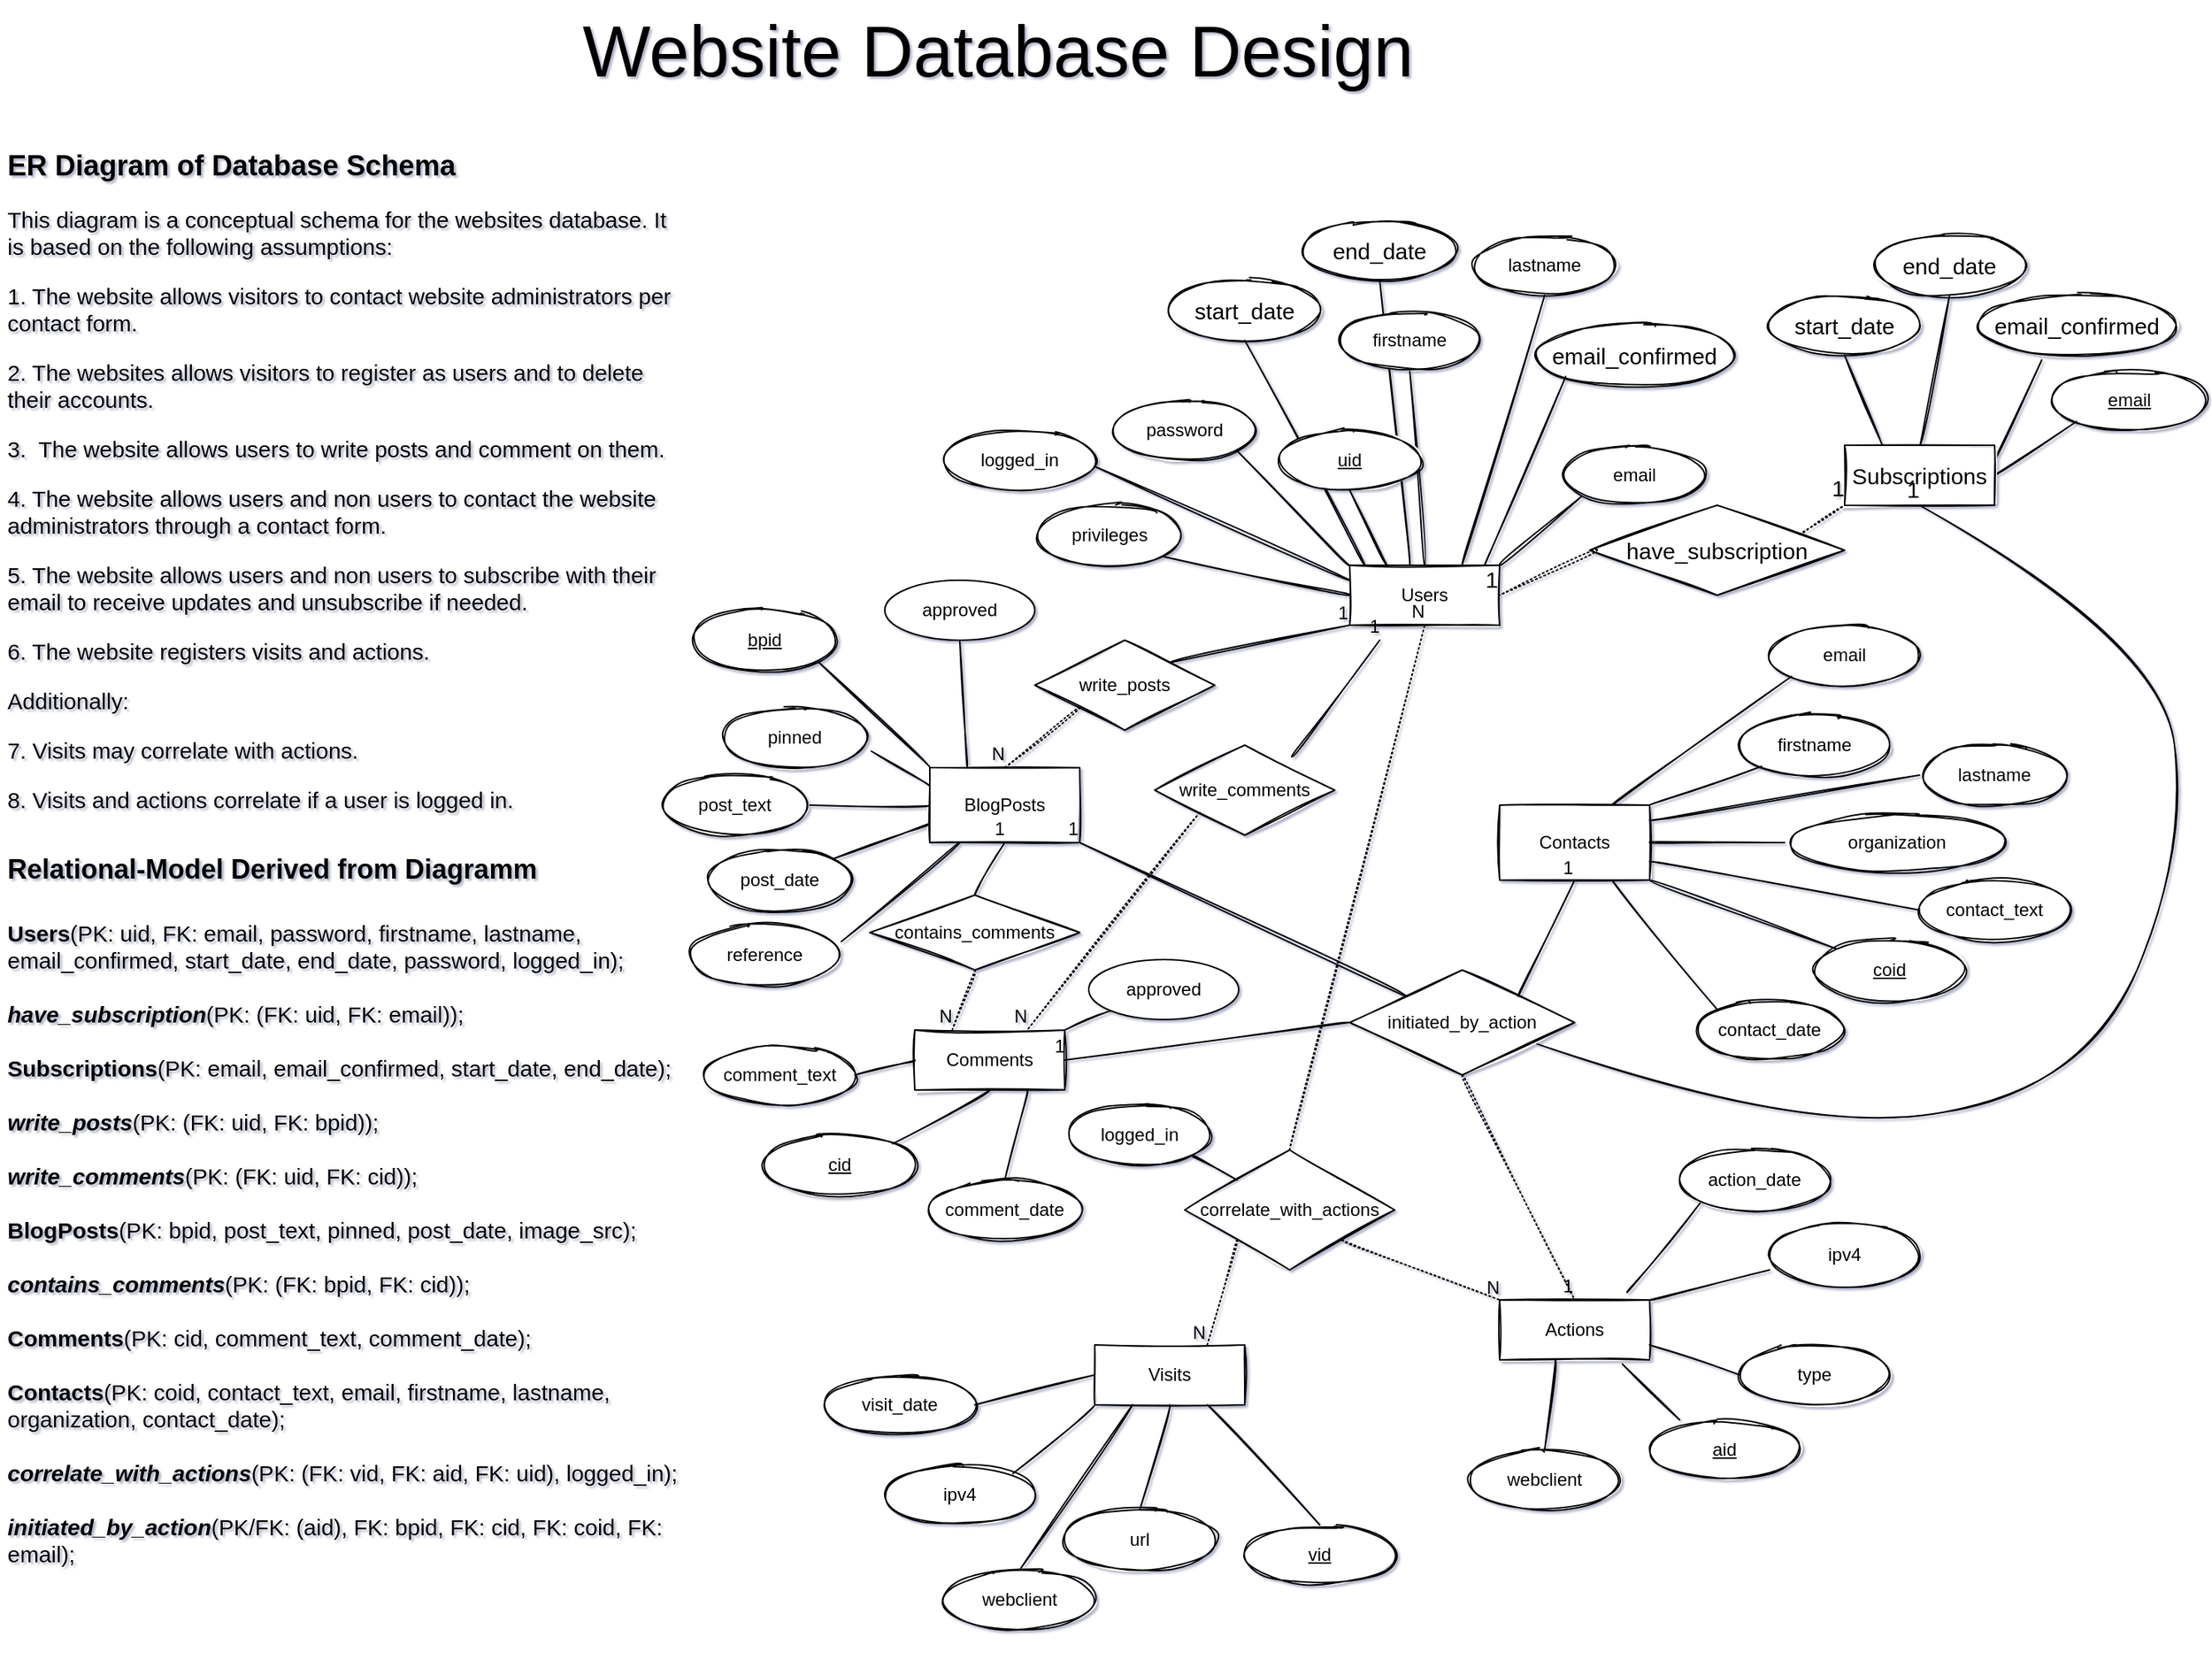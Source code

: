 <mxfile version="15.5.4" type="embed"><diagram id="R2lEEEUBdFMjLlhIrx00" name="Page-1"><mxGraphModel dx="3564" dy="2392" grid="0" gridSize="10" guides="1" tooltips="1" connect="1" arrows="1" fold="1" page="1" pageScale="1" pageWidth="1920" pageHeight="1200" math="0" shadow="1" extFonts="Permanent Marker^https://fonts.googleapis.com/css?family=Permanent+Marker"><root><mxCell id="0"/><mxCell id="1" parent="0"/><mxCell id="OnCGVRJBsnfmnJsJHSmS-2" value="BlogPosts" style="whiteSpace=wrap;html=1;align=center;sketch=1;" parent="1" vertex="1"><mxGeometry x="-1077" y="-642" width="100" height="50" as="geometry"/></mxCell><mxCell id="OnCGVRJBsnfmnJsJHSmS-3" value="pinned" style="ellipse;whiteSpace=wrap;html=1;align=center;sketch=1;" parent="1" vertex="1"><mxGeometry x="-1217" y="-682" width="100" height="40" as="geometry"/></mxCell><mxCell id="OnCGVRJBsnfmnJsJHSmS-4" value="post_text" style="ellipse;whiteSpace=wrap;html=1;align=center;sketch=1;" parent="1" vertex="1"><mxGeometry x="-1257" y="-637" width="100" height="40" as="geometry"/></mxCell><mxCell id="OnCGVRJBsnfmnJsJHSmS-5" value="post_date" style="ellipse;whiteSpace=wrap;html=1;align=center;sketch=1;" parent="1" vertex="1"><mxGeometry x="-1227" y="-587" width="100" height="40" as="geometry"/></mxCell><mxCell id="OnCGVRJBsnfmnJsJHSmS-7" value="&lt;u&gt;bpid&lt;/u&gt;" style="ellipse;whiteSpace=wrap;html=1;align=center;sketch=1;" parent="1" vertex="1"><mxGeometry x="-1237" y="-747" width="100" height="40" as="geometry"/></mxCell><mxCell id="OnCGVRJBsnfmnJsJHSmS-10" value="Contacts" style="whiteSpace=wrap;html=1;align=center;sketch=1;" parent="1" vertex="1"><mxGeometry x="-697" y="-617" width="100" height="50" as="geometry"/></mxCell><mxCell id="OnCGVRJBsnfmnJsJHSmS-12" value="email" style="ellipse;whiteSpace=wrap;html=1;align=center;sketch=1;" parent="1" vertex="1"><mxGeometry x="-517" y="-737" width="100" height="40" as="geometry"/></mxCell><mxCell id="OnCGVRJBsnfmnJsJHSmS-13" value="firstname" style="ellipse;whiteSpace=wrap;html=1;align=center;sketch=1;" parent="1" vertex="1"><mxGeometry x="-537" y="-677" width="100" height="40" as="geometry"/></mxCell><mxCell id="OnCGVRJBsnfmnJsJHSmS-14" value="contact_text" style="ellipse;whiteSpace=wrap;html=1;align=center;sketch=1;" parent="1" vertex="1"><mxGeometry x="-417" y="-567" width="100" height="40" as="geometry"/></mxCell><mxCell id="OnCGVRJBsnfmnJsJHSmS-15" value="&lt;u&gt;coid&lt;/u&gt;" style="ellipse;whiteSpace=wrap;html=1;align=center;sketch=1;" parent="1" vertex="1"><mxGeometry x="-487" y="-527" width="100" height="40" as="geometry"/></mxCell><mxCell id="OnCGVRJBsnfmnJsJHSmS-21" value="Visits" style="whiteSpace=wrap;html=1;align=center;sketch=1;" parent="1" vertex="1"><mxGeometry x="-967" y="-257" width="100" height="40" as="geometry"/></mxCell><mxCell id="OnCGVRJBsnfmnJsJHSmS-22" value="visit_date" style="ellipse;whiteSpace=wrap;html=1;align=center;sketch=1;" parent="1" vertex="1"><mxGeometry x="-1147" y="-237" width="100" height="40" as="geometry"/></mxCell><mxCell id="OnCGVRJBsnfmnJsJHSmS-23" value="ipv4" style="ellipse;whiteSpace=wrap;html=1;align=center;sketch=1;" parent="1" vertex="1"><mxGeometry x="-1107" y="-177" width="100" height="40" as="geometry"/></mxCell><mxCell id="OnCGVRJBsnfmnJsJHSmS-26" value="Actions" style="whiteSpace=wrap;html=1;align=center;sketch=1;" parent="1" vertex="1"><mxGeometry x="-697" y="-287" width="100" height="40" as="geometry"/></mxCell><mxCell id="OnCGVRJBsnfmnJsJHSmS-28" value="ipv4" style="ellipse;whiteSpace=wrap;html=1;align=center;sketch=1;" parent="1" vertex="1"><mxGeometry x="-517" y="-337" width="100" height="40" as="geometry"/></mxCell><mxCell id="OnCGVRJBsnfmnJsJHSmS-30" value="type" style="ellipse;whiteSpace=wrap;html=1;align=center;sketch=1;" parent="1" vertex="1"><mxGeometry x="-537" y="-257" width="100" height="40" as="geometry"/></mxCell><mxCell id="OnCGVRJBsnfmnJsJHSmS-34" value="&lt;u&gt;aid&lt;/u&gt;" style="ellipse;whiteSpace=wrap;html=1;align=center;sketch=1;" parent="1" vertex="1"><mxGeometry x="-597" y="-207" width="100" height="40" as="geometry"/></mxCell><mxCell id="OnCGVRJBsnfmnJsJHSmS-35" value="&lt;u&gt;vid&lt;/u&gt;" style="ellipse;whiteSpace=wrap;html=1;align=center;sketch=1;" parent="1" vertex="1"><mxGeometry x="-867" y="-137" width="100" height="40" as="geometry"/></mxCell><mxCell id="OnCGVRJBsnfmnJsJHSmS-37" value="webclient" style="ellipse;whiteSpace=wrap;html=1;align=center;sketch=1;" parent="1" vertex="1"><mxGeometry x="-717" y="-187" width="100" height="40" as="geometry"/></mxCell><mxCell id="OnCGVRJBsnfmnJsJHSmS-38" value="" style="endArrow=none;html=1;entryX=1;entryY=0.5;entryDx=0;entryDy=0;exitX=0;exitY=0.5;exitDx=0;exitDy=0;sketch=1;curved=1;" parent="1" source="OnCGVRJBsnfmnJsJHSmS-21" target="OnCGVRJBsnfmnJsJHSmS-22" edge="1"><mxGeometry width="50" height="50" relative="1" as="geometry"><mxPoint x="-1027" y="-287" as="sourcePoint"/><mxPoint x="-947" y="-337" as="targetPoint"/></mxGeometry></mxCell><mxCell id="OnCGVRJBsnfmnJsJHSmS-39" value="" style="endArrow=none;html=1;entryX=1;entryY=0;entryDx=0;entryDy=0;exitX=0;exitY=1;exitDx=0;exitDy=0;sketch=1;curved=1;" parent="1" source="OnCGVRJBsnfmnJsJHSmS-21" target="OnCGVRJBsnfmnJsJHSmS-23" edge="1"><mxGeometry width="50" height="50" relative="1" as="geometry"><mxPoint x="-987" y="-277" as="sourcePoint"/><mxPoint x="-1021" y="-298" as="targetPoint"/></mxGeometry></mxCell><mxCell id="OnCGVRJBsnfmnJsJHSmS-40" value="" style="endArrow=none;html=1;entryX=0.5;entryY=0;entryDx=0;entryDy=0;exitX=0.25;exitY=1;exitDx=0;exitDy=0;sketch=1;curved=1;" parent="1" source="OnCGVRJBsnfmnJsJHSmS-21" target="OnCGVRJBsnfmnJsJHSmS-24" edge="1"><mxGeometry width="50" height="50" relative="1" as="geometry"><mxPoint x="-977" y="-267" as="sourcePoint"/><mxPoint x="-1011" y="-288" as="targetPoint"/><Array as="points"/></mxGeometry></mxCell><mxCell id="OnCGVRJBsnfmnJsJHSmS-41" value="" style="endArrow=none;html=1;entryX=0.5;entryY=0;entryDx=0;entryDy=0;exitX=0.75;exitY=1;exitDx=0;exitDy=0;startArrow=none;sketch=1;curved=1;" parent="1" source="OnCGVRJBsnfmnJsJHSmS-21" target="OnCGVRJBsnfmnJsJHSmS-35" edge="1"><mxGeometry width="50" height="50" relative="1" as="geometry"><mxPoint x="-967" y="-257" as="sourcePoint"/><mxPoint x="-1001" y="-278" as="targetPoint"/></mxGeometry></mxCell><mxCell id="OnCGVRJBsnfmnJsJHSmS-43" value="" style="endArrow=none;html=1;entryX=1.01;entryY=0.275;entryDx=0;entryDy=0;entryPerimeter=0;sketch=1;curved=1;" parent="1" source="OnCGVRJBsnfmnJsJHSmS-2" target="wlYPV-F7qflCaXFZatMz-9" edge="1"><mxGeometry width="50" height="50" relative="1" as="geometry"><mxPoint x="-947" y="-237" as="sourcePoint"/><mxPoint x="-1047" y="-467" as="targetPoint"/></mxGeometry></mxCell><mxCell id="OnCGVRJBsnfmnJsJHSmS-45" value="" style="endArrow=none;html=1;entryX=1;entryY=0;entryDx=0;entryDy=0;exitX=0;exitY=0.75;exitDx=0;exitDy=0;sketch=1;curved=1;" parent="1" source="OnCGVRJBsnfmnJsJHSmS-2" target="OnCGVRJBsnfmnJsJHSmS-5" edge="1"><mxGeometry width="50" height="50" relative="1" as="geometry"><mxPoint x="-997" y="-567" as="sourcePoint"/><mxPoint x="-1037" y="-507" as="targetPoint"/></mxGeometry></mxCell><mxCell id="OnCGVRJBsnfmnJsJHSmS-46" value="" style="endArrow=none;html=1;entryX=1;entryY=0.5;entryDx=0;entryDy=0;exitX=0;exitY=0.5;exitDx=0;exitDy=0;sketch=1;curved=1;" parent="1" source="OnCGVRJBsnfmnJsJHSmS-2" target="OnCGVRJBsnfmnJsJHSmS-4" edge="1"><mxGeometry width="50" height="50" relative="1" as="geometry"><mxPoint x="-997" y="-579.5" as="sourcePoint"/><mxPoint x="-1037" y="-557" as="targetPoint"/></mxGeometry></mxCell><mxCell id="OnCGVRJBsnfmnJsJHSmS-47" value="" style="endArrow=none;html=1;entryX=1.01;entryY=0.725;entryDx=0;entryDy=0;exitX=0;exitY=0.25;exitDx=0;exitDy=0;entryPerimeter=0;sketch=1;curved=1;" parent="1" source="OnCGVRJBsnfmnJsJHSmS-2" target="OnCGVRJBsnfmnJsJHSmS-3" edge="1"><mxGeometry width="50" height="50" relative="1" as="geometry"><mxPoint x="-987" y="-569.5" as="sourcePoint"/><mxPoint x="-1027" y="-547" as="targetPoint"/></mxGeometry></mxCell><mxCell id="OnCGVRJBsnfmnJsJHSmS-48" value="" style="endArrow=none;html=1;entryX=1;entryY=1;entryDx=0;entryDy=0;exitX=0;exitY=0;exitDx=0;exitDy=0;sketch=1;curved=1;" parent="1" source="OnCGVRJBsnfmnJsJHSmS-2" target="OnCGVRJBsnfmnJsJHSmS-7" edge="1"><mxGeometry width="50" height="50" relative="1" as="geometry"><mxPoint x="-1067" y="-647" as="sourcePoint"/><mxPoint x="-1047" y="-707" as="targetPoint"/></mxGeometry></mxCell><mxCell id="OnCGVRJBsnfmnJsJHSmS-50" value="" style="endArrow=none;html=1;entryX=0;entryY=1;entryDx=0;entryDy=0;exitX=1;exitY=0;exitDx=0;exitDy=0;sketch=1;curved=1;" parent="1" source="OnCGVRJBsnfmnJsJHSmS-10" target="OnCGVRJBsnfmnJsJHSmS-13" edge="1"><mxGeometry width="50" height="50" relative="1" as="geometry"><mxPoint x="-622" y="-609" as="sourcePoint"/><mxPoint x="-557" y="-687" as="targetPoint"/></mxGeometry></mxCell><mxCell id="OnCGVRJBsnfmnJsJHSmS-51" value="" style="endArrow=none;html=1;entryX=0;entryY=0.5;entryDx=0;entryDy=0;exitX=1;exitY=0.75;exitDx=0;exitDy=0;sketch=1;curved=1;" parent="1" source="OnCGVRJBsnfmnJsJHSmS-10" target="OnCGVRJBsnfmnJsJHSmS-14" edge="1"><mxGeometry width="50" height="50" relative="1" as="geometry"><mxPoint x="-587" y="-607" as="sourcePoint"/><mxPoint x="-557" y="-627" as="targetPoint"/></mxGeometry></mxCell><mxCell id="OnCGVRJBsnfmnJsJHSmS-52" value="" style="endArrow=none;html=1;entryX=0;entryY=0;entryDx=0;entryDy=0;exitX=1;exitY=1;exitDx=0;exitDy=0;sketch=1;curved=1;" parent="1" source="OnCGVRJBsnfmnJsJHSmS-10" target="OnCGVRJBsnfmnJsJHSmS-15" edge="1"><mxGeometry width="50" height="50" relative="1" as="geometry"><mxPoint x="-587" y="-582" as="sourcePoint"/><mxPoint x="-554" y="-575" as="targetPoint"/></mxGeometry></mxCell><mxCell id="OnCGVRJBsnfmnJsJHSmS-53" value="" style="endArrow=none;html=1;entryX=0;entryY=1;entryDx=0;entryDy=0;exitX=0.85;exitY=-0.125;exitDx=0;exitDy=0;exitPerimeter=0;sketch=1;curved=1;" parent="1" source="OnCGVRJBsnfmnJsJHSmS-26" target="OnCGVRJBsnfmnJsJHSmS-29" edge="1"><mxGeometry width="50" height="50" relative="1" as="geometry"><mxPoint x="-577" y="-572" as="sourcePoint"/><mxPoint x="-544" y="-565" as="targetPoint"/></mxGeometry></mxCell><mxCell id="OnCGVRJBsnfmnJsJHSmS-54" value="" style="endArrow=none;html=1;exitX=1;exitY=0;exitDx=0;exitDy=0;sketch=1;curved=1;" parent="1" source="OnCGVRJBsnfmnJsJHSmS-26" edge="1"><mxGeometry width="50" height="50" relative="1" as="geometry"><mxPoint x="-602" y="-292" as="sourcePoint"/><mxPoint x="-517" y="-307" as="targetPoint"/></mxGeometry></mxCell><mxCell id="OnCGVRJBsnfmnJsJHSmS-56" value="" style="endArrow=none;html=1;entryX=0;entryY=0.5;entryDx=0;entryDy=0;exitX=1;exitY=0.75;exitDx=0;exitDy=0;sketch=1;curved=1;" parent="1" source="OnCGVRJBsnfmnJsJHSmS-26" target="OnCGVRJBsnfmnJsJHSmS-30" edge="1"><mxGeometry width="50" height="50" relative="1" as="geometry"><mxPoint x="-577" y="-247" as="sourcePoint"/><mxPoint x="-567" y="-297" as="targetPoint"/></mxGeometry></mxCell><mxCell id="OnCGVRJBsnfmnJsJHSmS-57" value="" style="endArrow=none;html=1;exitX=0.82;exitY=1.075;exitDx=0;exitDy=0;exitPerimeter=0;sketch=1;curved=1;" parent="1" source="OnCGVRJBsnfmnJsJHSmS-26" edge="1"><mxGeometry width="50" height="50" relative="1" as="geometry"><mxPoint x="-587" y="-247" as="sourcePoint"/><mxPoint x="-577" y="-207" as="targetPoint"/></mxGeometry></mxCell><mxCell id="OnCGVRJBsnfmnJsJHSmS-58" value="" style="endArrow=none;html=1;exitX=0.37;exitY=1;exitDx=0;exitDy=0;entryX=0.5;entryY=0;entryDx=0;entryDy=0;exitPerimeter=0;sketch=1;curved=1;" parent="1" source="OnCGVRJBsnfmnJsJHSmS-26" target="OnCGVRJBsnfmnJsJHSmS-37" edge="1"><mxGeometry width="50" height="50" relative="1" as="geometry"><mxPoint x="-577" y="-237" as="sourcePoint"/><mxPoint x="-550" y="-210" as="targetPoint"/></mxGeometry></mxCell><mxCell id="wlYPV-F7qflCaXFZatMz-9" value="reference" style="ellipse;whiteSpace=wrap;html=1;align=center;sketch=1;" parent="1" vertex="1"><mxGeometry x="-1237" y="-537" width="100" height="40" as="geometry"/></mxCell><mxCell id="wlYPV-F7qflCaXFZatMz-40" value="contact_date" style="ellipse;whiteSpace=wrap;html=1;align=center;sketch=1;" parent="1" vertex="1"><mxGeometry x="-567" y="-487" width="100" height="40" as="geometry"/></mxCell><mxCell id="wlYPV-F7qflCaXFZatMz-42" value="" style="endArrow=none;html=1;entryX=0;entryY=0;entryDx=0;entryDy=0;exitX=0.75;exitY=1;exitDx=0;exitDy=0;sketch=1;curved=1;" parent="1" source="OnCGVRJBsnfmnJsJHSmS-10" target="wlYPV-F7qflCaXFZatMz-40" edge="1"><mxGeometry width="50" height="50" relative="1" as="geometry"><mxPoint x="-587" y="-557" as="sourcePoint"/><mxPoint x="-557" y="-517" as="targetPoint"/></mxGeometry></mxCell><mxCell id="3" value="Users" style="whiteSpace=wrap;html=1;align=center;sketch=1;" parent="1" vertex="1"><mxGeometry x="-797" y="-777" width="100" height="40" as="geometry"/></mxCell><mxCell id="4" value="email" style="ellipse;whiteSpace=wrap;html=1;align=center;sketch=1;" parent="1" vertex="1"><mxGeometry x="-657" y="-857" width="100" height="40" as="geometry"/></mxCell><mxCell id="8" value="password" style="ellipse;whiteSpace=wrap;html=1;align=center;sketch=1;" parent="1" vertex="1"><mxGeometry x="-957" y="-887" width="100" height="40" as="geometry"/></mxCell><mxCell id="9" value="" style="endArrow=none;html=1;exitX=0;exitY=0;exitDx=0;exitDy=0;entryX=1;entryY=1;entryDx=0;entryDy=0;sketch=1;curved=1;" parent="1" source="3" target="8" edge="1"><mxGeometry width="50" height="50" relative="1" as="geometry"><mxPoint x="-847" y="-757" as="sourcePoint"/><mxPoint x="-907" y="-837" as="targetPoint"/></mxGeometry></mxCell><mxCell id="11" value="" style="endArrow=none;html=1;exitX=0.5;exitY=0;exitDx=0;exitDy=0;entryX=0.5;entryY=1;entryDx=0;entryDy=0;sketch=1;curved=1;" parent="1" source="3" target="5" edge="1"><mxGeometry width="50" height="50" relative="1" as="geometry"><mxPoint x="-797" y="-807" as="sourcePoint"/><mxPoint x="-777" y="-847" as="targetPoint"/></mxGeometry></mxCell><mxCell id="12" value="" style="endArrow=none;html=1;entryX=0;entryY=1;entryDx=0;entryDy=0;exitX=1;exitY=0;exitDx=0;exitDy=0;sketch=1;curved=1;" parent="1" source="3" target="4" edge="1"><mxGeometry width="50" height="50" relative="1" as="geometry"><mxPoint x="-757" y="-787" as="sourcePoint"/><mxPoint x="-737" y="-827" as="targetPoint"/></mxGeometry></mxCell><mxCell id="13" value="write_posts" style="shape=rhombus;perimeter=rhombusPerimeter;whiteSpace=wrap;html=1;align=center;sketch=1;" parent="1" vertex="1"><mxGeometry x="-1007" y="-727" width="120" height="60" as="geometry"/></mxCell><mxCell id="14" value="initiated_by_action" style="shape=rhombus;perimeter=rhombusPerimeter;whiteSpace=wrap;html=1;align=center;sketch=1;" parent="1" vertex="1"><mxGeometry x="-797" y="-507" width="150" height="70" as="geometry"/></mxCell><mxCell id="26" value="correlate_with_actions" style="shape=rhombus;perimeter=rhombusPerimeter;whiteSpace=wrap;html=1;align=center;sketch=1;" parent="1" vertex="1"><mxGeometry x="-907" y="-387" width="140" height="80" as="geometry"/></mxCell><mxCell id="31" value="" style="endArrow=none;html=1;dashed=1;dashPattern=1 2;entryX=0.5;entryY=0;entryDx=0;entryDy=0;exitX=0;exitY=1;exitDx=0;exitDy=0;sketch=1;curved=1;" parent="1" source="13" target="OnCGVRJBsnfmnJsJHSmS-2" edge="1"><mxGeometry relative="1" as="geometry"><mxPoint x="-947" y="-668" as="sourcePoint"/><mxPoint x="-787" y="-668" as="targetPoint"/></mxGeometry></mxCell><mxCell id="32" value="N" style="resizable=0;html=1;align=right;verticalAlign=bottom;sketch=1;" parent="31" connectable="0" vertex="1"><mxGeometry x="1" relative="1" as="geometry"/></mxCell><mxCell id="35" value="" style="endArrow=none;html=1;entryX=0;entryY=1;entryDx=0;entryDy=0;exitX=1;exitY=0;exitDx=0;exitDy=0;sketch=1;curved=1;" parent="1" source="13" target="3" edge="1"><mxGeometry relative="1" as="geometry"><mxPoint x="-887" y="-697" as="sourcePoint"/><mxPoint x="-837" y="-697" as="targetPoint"/></mxGeometry></mxCell><mxCell id="36" value="1" style="resizable=0;html=1;align=right;verticalAlign=bottom;sketch=1;" parent="35" connectable="0" vertex="1"><mxGeometry x="1" relative="1" as="geometry"/></mxCell><mxCell id="37" value="" style="endArrow=none;html=1;dashed=1;dashPattern=1 2;exitX=0.5;exitY=0;exitDx=0;exitDy=0;entryX=0.5;entryY=1;entryDx=0;entryDy=0;sketch=1;curved=1;" parent="1" source="26" target="3" edge="1"><mxGeometry relative="1" as="geometry"><mxPoint x="-847" y="-477" as="sourcePoint"/><mxPoint x="-767" y="-717" as="targetPoint"/></mxGeometry></mxCell><mxCell id="38" value="N" style="resizable=0;html=1;align=right;verticalAlign=bottom;sketch=1;" parent="37" connectable="0" vertex="1"><mxGeometry x="1" relative="1" as="geometry"/></mxCell><mxCell id="39" value="" style="endArrow=none;html=1;dashed=1;dashPattern=1 2;entryX=0;entryY=0;entryDx=0;entryDy=0;exitX=1;exitY=1;exitDx=0;exitDy=0;sketch=1;curved=1;" parent="1" source="26" target="OnCGVRJBsnfmnJsJHSmS-26" edge="1"><mxGeometry relative="1" as="geometry"><mxPoint x="-827" y="-427.5" as="sourcePoint"/><mxPoint x="-667" y="-427.5" as="targetPoint"/></mxGeometry></mxCell><mxCell id="40" value="N" style="resizable=0;html=1;align=right;verticalAlign=bottom;sketch=1;" parent="39" connectable="0" vertex="1"><mxGeometry x="1" relative="1" as="geometry"/></mxCell><mxCell id="41" value="" style="endArrow=none;html=1;dashed=1;dashPattern=1 2;entryX=0.75;entryY=0;entryDx=0;entryDy=0;exitX=0;exitY=1;exitDx=0;exitDy=0;sketch=1;curved=1;" parent="1" source="26" target="OnCGVRJBsnfmnJsJHSmS-21" edge="1"><mxGeometry relative="1" as="geometry"><mxPoint x="-877" y="-427" as="sourcePoint"/><mxPoint x="-707" y="-427.5" as="targetPoint"/></mxGeometry></mxCell><mxCell id="42" value="N" style="resizable=0;html=1;align=right;verticalAlign=bottom;sketch=1;" parent="41" connectable="0" vertex="1"><mxGeometry x="1" relative="1" as="geometry"/></mxCell><mxCell id="46" value="" style="endArrow=none;html=1;entryX=0.5;entryY=1;entryDx=0;entryDy=0;exitX=1;exitY=0;exitDx=0;exitDy=0;sketch=1;curved=1;" parent="1" source="14" target="OnCGVRJBsnfmnJsJHSmS-10" edge="1"><mxGeometry relative="1" as="geometry"><mxPoint x="-707" y="-497" as="sourcePoint"/><mxPoint x="-647" y="-547" as="targetPoint"/></mxGeometry></mxCell><mxCell id="47" value="1" style="resizable=0;html=1;align=right;verticalAlign=bottom;sketch=1;" parent="46" connectable="0" vertex="1"><mxGeometry x="1" relative="1" as="geometry"/></mxCell><mxCell id="OnCGVRJBsnfmnJsJHSmS-29" value="action_date" style="ellipse;whiteSpace=wrap;html=1;align=center;sketch=1;" parent="1" vertex="1"><mxGeometry x="-577" y="-387" width="100" height="40" as="geometry"/></mxCell><mxCell id="55" value="" style="endArrow=none;html=1;dashed=1;dashPattern=1 2;entryX=0.5;entryY=0;entryDx=0;entryDy=0;exitX=0.5;exitY=1;exitDx=0;exitDy=0;sketch=1;curved=1;" parent="1" source="14" target="OnCGVRJBsnfmnJsJHSmS-26" edge="1"><mxGeometry relative="1" as="geometry"><mxPoint x="-637" y="-397" as="sourcePoint"/><mxPoint x="-477" y="-397" as="targetPoint"/></mxGeometry></mxCell><mxCell id="56" value="1" style="resizable=0;html=1;align=right;verticalAlign=bottom;sketch=1;" parent="55" connectable="0" vertex="1"><mxGeometry x="1" relative="1" as="geometry"/></mxCell><mxCell id="61" value="" style="endArrow=none;html=1;entryX=0;entryY=1;entryDx=0;entryDy=0;exitX=0.75;exitY=0;exitDx=0;exitDy=0;sketch=1;curved=1;" parent="1" source="OnCGVRJBsnfmnJsJHSmS-10" target="OnCGVRJBsnfmnJsJHSmS-12" edge="1"><mxGeometry width="50" height="50" relative="1" as="geometry"><mxPoint x="-622" y="-556" as="sourcePoint"/><mxPoint x="-550" y="-470" as="targetPoint"/></mxGeometry></mxCell><mxCell id="65" value="" style="endArrow=none;html=1;entryX=0;entryY=0;entryDx=0;entryDy=0;exitX=1;exitY=1;exitDx=0;exitDy=0;sketch=1;curved=1;" parent="1" source="66" target="26" edge="1"><mxGeometry width="50" height="50" relative="1" as="geometry"><mxPoint x="-897" y="-497" as="sourcePoint"/><mxPoint x="-827.355" y="-411.142" as="targetPoint"/></mxGeometry></mxCell><mxCell id="66" value="logged_in" style="ellipse;whiteSpace=wrap;html=1;align=center;sketch=1;" parent="1" vertex="1"><mxGeometry x="-987" y="-417" width="100" height="40" as="geometry"/></mxCell><mxCell id="69" value="privileges" style="ellipse;whiteSpace=wrap;html=1;align=center;sketch=1;" parent="1" vertex="1"><mxGeometry x="-1007" y="-817" width="100" height="40" as="geometry"/></mxCell><mxCell id="70" value="" style="endArrow=none;html=1;exitX=0;exitY=0.5;exitDx=0;exitDy=0;entryX=1;entryY=1;entryDx=0;entryDy=0;sketch=1;curved=1;" parent="1" source="3" target="69" edge="1"><mxGeometry width="50" height="50" relative="1" as="geometry"><mxPoint x="-787" y="-767" as="sourcePoint"/><mxPoint x="-827" y="-817" as="targetPoint"/></mxGeometry></mxCell><mxCell id="71" value="lastname" style="ellipse;whiteSpace=wrap;html=1;align=center;sketch=1;" parent="1" vertex="1"><mxGeometry x="-417" y="-657" width="100" height="40" as="geometry"/></mxCell><mxCell id="72" value="" style="endArrow=none;html=1;entryX=0;entryY=0.5;entryDx=0;entryDy=0;exitX=1;exitY=0;exitDx=0;exitDy=0;sketch=1;curved=1;" parent="1" target="71" edge="1"><mxGeometry width="50" height="50" relative="1" as="geometry"><mxPoint x="-597" y="-607" as="sourcePoint"/><mxPoint x="-447" y="-647" as="targetPoint"/></mxGeometry></mxCell><mxCell id="73" value="organization" style="ellipse;whiteSpace=wrap;html=1;align=center;sketch=1;" parent="1" vertex="1"><mxGeometry x="-507" y="-612" width="150" height="40" as="geometry"/></mxCell><mxCell id="74" value="" style="endArrow=none;html=1;entryX=0;entryY=0.5;entryDx=0;entryDy=0;exitX=1;exitY=0.5;exitDx=0;exitDy=0;sketch=1;curved=1;" parent="1" source="OnCGVRJBsnfmnJsJHSmS-10" target="73" edge="1"><mxGeometry width="50" height="50" relative="1" as="geometry"><mxPoint x="-587" y="-582" as="sourcePoint"/><mxPoint x="-407" y="-537" as="targetPoint"/></mxGeometry></mxCell><mxCell id="75" value="lastname" style="ellipse;whiteSpace=wrap;html=1;align=center;sketch=1;" parent="1" vertex="1"><mxGeometry x="-717" y="-997" width="100" height="40" as="geometry"/></mxCell><mxCell id="76" value="" style="endArrow=none;html=1;exitX=0.75;exitY=0;exitDx=0;exitDy=0;entryX=0.5;entryY=1;entryDx=0;entryDy=0;sketch=1;curved=1;" parent="1" source="3" target="75" edge="1"><mxGeometry width="50" height="50" relative="1" as="geometry"><mxPoint x="-737" y="-767" as="sourcePoint"/><mxPoint x="-747" y="-897" as="targetPoint"/></mxGeometry></mxCell><mxCell id="OnCGVRJBsnfmnJsJHSmS-24" value="webclient" style="ellipse;whiteSpace=wrap;html=1;align=center;sketch=1;" parent="1" vertex="1"><mxGeometry x="-1067" y="-107" width="100" height="40" as="geometry"/></mxCell><mxCell id="80" value="" style="endArrow=none;html=1;entryX=1;entryY=1;entryDx=0;entryDy=0;exitX=0;exitY=0;exitDx=0;exitDy=0;startArrow=none;sketch=1;curved=1;" parent="1" source="14" target="OnCGVRJBsnfmnJsJHSmS-2" edge="1"><mxGeometry relative="1" as="geometry"><mxPoint x="-914.5" y="-554.5" as="sourcePoint"/><mxPoint x="-847" y="-587" as="targetPoint"/></mxGeometry></mxCell><mxCell id="81" value="1" style="resizable=0;html=1;align=right;verticalAlign=bottom;sketch=1;" parent="80" connectable="0" vertex="1"><mxGeometry x="1" relative="1" as="geometry"/></mxCell><mxCell id="84" value="Comments" style="whiteSpace=wrap;html=1;align=center;sketch=1;" parent="1" vertex="1"><mxGeometry x="-1087" y="-467" width="100" height="40" as="geometry"/></mxCell><mxCell id="91" value="" style="endArrow=none;html=1;entryX=1;entryY=0.5;entryDx=0;entryDy=0;exitX=0;exitY=0.5;exitDx=0;exitDy=0;startArrow=none;sketch=1;curved=1;" parent="1" source="14" target="84" edge="1"><mxGeometry relative="1" as="geometry"><mxPoint x="-749.5" y="-385.75" as="sourcePoint"/><mxPoint x="-967" y="-488.25" as="targetPoint"/></mxGeometry></mxCell><mxCell id="92" value="1" style="resizable=0;html=1;align=right;verticalAlign=bottom;sketch=1;" parent="91" connectable="0" vertex="1"><mxGeometry x="1" relative="1" as="geometry"/></mxCell><mxCell id="93" value="write_comments" style="shape=rhombus;perimeter=rhombusPerimeter;whiteSpace=wrap;html=1;align=center;sketch=1;" parent="1" vertex="1"><mxGeometry x="-927" y="-657" width="120" height="60" as="geometry"/></mxCell><mxCell id="94" value="" style="endArrow=none;html=1;exitX=0.762;exitY=0.13;exitDx=0;exitDy=0;exitPerimeter=0;sketch=1;curved=1;" parent="1" source="93" edge="1"><mxGeometry relative="1" as="geometry"><mxPoint x="-837" y="-667" as="sourcePoint"/><mxPoint x="-777" y="-727" as="targetPoint"/></mxGeometry></mxCell><mxCell id="95" value="1" style="resizable=0;html=1;align=right;verticalAlign=bottom;sketch=1;" parent="94" connectable="0" vertex="1"><mxGeometry x="1" relative="1" as="geometry"/></mxCell><mxCell id="97" value="" style="endArrow=none;html=1;exitX=0.25;exitY=0;exitDx=0;exitDy=0;entryX=0.5;entryY=1;entryDx=0;entryDy=0;sketch=1;curved=1;" parent="1" source="3" target="96" edge="1"><mxGeometry width="50" height="50" relative="1" as="geometry"><mxPoint x="-787" y="-767" as="sourcePoint"/><mxPoint x="-861.854" y="-842.774" as="targetPoint"/></mxGeometry></mxCell><mxCell id="102" value="" style="endArrow=none;html=1;dashed=1;dashPattern=1 2;entryX=0.75;entryY=0;entryDx=0;entryDy=0;exitX=0;exitY=1;exitDx=0;exitDy=0;sketch=1;curved=1;" parent="1" source="93" target="84" edge="1"><mxGeometry relative="1" as="geometry"><mxPoint x="-907" y="-587" as="sourcePoint"/><mxPoint x="-747" y="-587" as="targetPoint"/></mxGeometry></mxCell><mxCell id="103" value="N" style="resizable=0;html=1;align=right;verticalAlign=bottom;sketch=1;" parent="102" connectable="0" vertex="1"><mxGeometry x="1" relative="1" as="geometry"/></mxCell><mxCell id="104" value="comment_text" style="ellipse;whiteSpace=wrap;html=1;align=center;sketch=1;" parent="1" vertex="1"><mxGeometry x="-1227" y="-457" width="100" height="40" as="geometry"/></mxCell><mxCell id="107" value="comment_date" style="ellipse;whiteSpace=wrap;html=1;align=center;sketch=1;" parent="1" vertex="1"><mxGeometry x="-1077" y="-367" width="100" height="40" as="geometry"/></mxCell><mxCell id="108" value="" style="endArrow=none;html=1;entryX=1;entryY=0.5;entryDx=0;entryDy=0;exitX=0;exitY=0.5;exitDx=0;exitDy=0;sketch=1;curved=1;" parent="1" source="84" target="104" edge="1"><mxGeometry width="50" height="50" relative="1" as="geometry"><mxPoint x="-1066.995" y="-533" as="sourcePoint"/><mxPoint x="-1146.05" y="-467.0" as="targetPoint"/></mxGeometry></mxCell><mxCell id="110" value="" style="endArrow=none;html=1;entryX=0.5;entryY=0;entryDx=0;entryDy=0;exitX=0.75;exitY=1;exitDx=0;exitDy=0;sketch=1;curved=1;" parent="1" source="84" target="107" edge="1"><mxGeometry width="50" height="50" relative="1" as="geometry"><mxPoint x="-1027" y="-437" as="sourcePoint"/><mxPoint x="-1087.0" y="-387.0" as="targetPoint"/></mxGeometry></mxCell><mxCell id="113" value="&lt;u&gt;cid&lt;/u&gt;" style="ellipse;whiteSpace=wrap;html=1;align=center;sketch=1;" parent="1" vertex="1"><mxGeometry x="-1187" y="-397" width="100" height="40" as="geometry"/></mxCell><mxCell id="114" value="" style="endArrow=none;html=1;entryX=1;entryY=0;entryDx=0;entryDy=0;exitX=0.5;exitY=1;exitDx=0;exitDy=0;sketch=1;curved=1;" parent="1" source="84" target="113" edge="1"><mxGeometry width="50" height="50" relative="1" as="geometry"><mxPoint x="-982" y="-457" as="sourcePoint"/><mxPoint x="-1017" y="-357" as="targetPoint"/></mxGeometry></mxCell><mxCell id="115" value="contains_comments" style="shape=rhombus;perimeter=rhombusPerimeter;whiteSpace=wrap;html=1;align=center;sketch=1;" parent="1" vertex="1"><mxGeometry x="-1117" y="-557" width="140" height="50" as="geometry"/></mxCell><mxCell id="116" value="" style="endArrow=none;html=1;entryX=0.5;entryY=1;entryDx=0;entryDy=0;exitX=0.5;exitY=0;exitDx=0;exitDy=0;sketch=1;curved=1;" parent="1" source="115" target="OnCGVRJBsnfmnJsJHSmS-2" edge="1"><mxGeometry relative="1" as="geometry"><mxPoint x="-1047" y="-547" as="sourcePoint"/><mxPoint x="-1027" y="-587" as="targetPoint"/></mxGeometry></mxCell><mxCell id="117" value="1" style="resizable=0;html=1;align=right;verticalAlign=bottom;sketch=1;" parent="116" connectable="0" vertex="1"><mxGeometry x="1" relative="1" as="geometry"/></mxCell><mxCell id="118" value="" style="endArrow=none;html=1;dashed=1;dashPattern=1 2;exitX=0.5;exitY=1;exitDx=0;exitDy=0;entryX=0.25;entryY=0;entryDx=0;entryDy=0;sketch=1;curved=1;" parent="1" source="115" target="84" edge="1"><mxGeometry relative="1" as="geometry"><mxPoint x="-1047" y="-507" as="sourcePoint"/><mxPoint x="-887" y="-507" as="targetPoint"/></mxGeometry></mxCell><mxCell id="119" value="N" style="resizable=0;html=1;align=right;verticalAlign=bottom;sketch=1;" parent="118" connectable="0" vertex="1"><mxGeometry x="1" relative="1" as="geometry"/></mxCell><mxCell id="120" value="&lt;h1 style=&quot;font-size: 19px&quot;&gt;ER Diagram of Database Schema&lt;/h1&gt;&lt;p style=&quot;font-size: 15px&quot;&gt;This diagram is a conceptual schema for the websites database. It is based on the following assumptions:&lt;/p&gt;&lt;p style=&quot;font-size: 15px&quot;&gt;1. The website allows visitors to contact website administrators per contact form.&lt;/p&gt;&lt;p style=&quot;font-size: 15px&quot;&gt;2. The websites allows visitors to register as users and to delete their accounts.&lt;/p&gt;&lt;p style=&quot;font-size: 15px&quot;&gt;&lt;span&gt;3.&amp;nbsp; The website allows users to write posts and comment on them.&amp;nbsp;&lt;/span&gt;&lt;br&gt;&lt;/p&gt;&lt;p style=&quot;font-size: 15px&quot;&gt;4. The website allows users and non users to contact the website administrators through a contact form.&lt;/p&gt;&lt;p style=&quot;font-size: 15px&quot;&gt;5. The website allows users and non users to subscribe with their email to receive updates and unsubscribe if needed.&lt;/p&gt;&lt;p style=&quot;font-size: 15px&quot;&gt;6. The website registers visits and actions.&lt;/p&gt;&lt;p style=&quot;font-size: 15px&quot;&gt;Additionally:&lt;/p&gt;&lt;p style=&quot;font-size: 15px&quot;&gt;7. Visits may correlate with actions.&lt;/p&gt;&lt;p style=&quot;font-size: 15px&quot;&gt;8. Visits and actions correlate if a user is logged in.&lt;/p&gt;&lt;p style=&quot;font-size: 15px&quot;&gt;&lt;br&gt;&lt;/p&gt;" style="text;html=1;strokeColor=none;fillColor=none;spacing=5;spacingTop=-20;whiteSpace=wrap;overflow=hidden;fontSize=19;sketch=1;" parent="1" vertex="1"><mxGeometry x="-1697" y="-1057" width="460" height="540" as="geometry"/></mxCell><mxCell id="123" value="&lt;u&gt;email&lt;/u&gt;" style="ellipse;whiteSpace=wrap;html=1;align=center;sketch=1;" parent="1" vertex="1"><mxGeometry x="-327" y="-907" width="100" height="40" as="geometry"/></mxCell><mxCell id="128" value="start_date" style="ellipse;whiteSpace=wrap;html=1;align=center;fontSize=15;sketch=1;" parent="1" vertex="1"><mxGeometry x="-917" y="-967" width="100" height="40" as="geometry"/></mxCell><mxCell id="130" value="end_date" style="ellipse;whiteSpace=wrap;html=1;align=center;fontSize=15;sketch=1;" parent="1" vertex="1"><mxGeometry x="-447" y="-997" width="100" height="40" as="geometry"/></mxCell><mxCell id="131" value="email_confirmed" style="ellipse;whiteSpace=wrap;html=1;align=center;fontSize=15;sketch=1;" parent="1" vertex="1"><mxGeometry x="-377" y="-957" width="130" height="40" as="geometry"/></mxCell><mxCell id="132" value="email_confirmed" style="ellipse;whiteSpace=wrap;html=1;align=center;fontSize=15;sketch=1;" parent="1" vertex="1"><mxGeometry x="-672" y="-937" width="130" height="40" as="geometry"/></mxCell><mxCell id="133" value="" style="endArrow=none;html=1;entryX=0;entryY=1;entryDx=0;entryDy=0;sketch=1;curved=1;" parent="1" target="132" edge="1"><mxGeometry width="50" height="50" relative="1" as="geometry"><mxPoint x="-707" y="-777" as="sourcePoint"/><mxPoint x="-642" y="-957" as="targetPoint"/></mxGeometry></mxCell><mxCell id="134" value="start_date" style="ellipse;whiteSpace=wrap;html=1;align=center;fontSize=15;sketch=1;" parent="1" vertex="1"><mxGeometry x="-517" y="-957" width="100" height="40" as="geometry"/></mxCell><mxCell id="135" value="end_date" style="ellipse;whiteSpace=wrap;html=1;align=center;fontSize=15;sketch=1;" parent="1" vertex="1"><mxGeometry x="-827" y="-1007" width="100" height="40" as="geometry"/></mxCell><mxCell id="137" value="" style="endArrow=none;html=1;entryX=0.5;entryY=1;entryDx=0;entryDy=0;sketch=1;curved=1;" parent="1" target="128" edge="1"><mxGeometry width="50" height="50" relative="1" as="geometry"><mxPoint x="-787" y="-777" as="sourcePoint"/><mxPoint x="-861.854" y="-842.774" as="targetPoint"/></mxGeometry></mxCell><mxCell id="138" value="" style="endArrow=none;html=1;entryX=0.5;entryY=1;entryDx=0;entryDy=0;sketch=1;curved=1;" parent="1" target="135" edge="1"><mxGeometry width="50" height="50" relative="1" as="geometry"><mxPoint x="-757" y="-777" as="sourcePoint"/><mxPoint x="-807" y="-967" as="targetPoint"/></mxGeometry></mxCell><mxCell id="5" value="firstname" style="ellipse;whiteSpace=wrap;html=1;align=center;sketch=1;" parent="1" vertex="1"><mxGeometry x="-807" y="-947" width="100" height="40" as="geometry"/></mxCell><mxCell id="96" value="&lt;u&gt;uid&lt;/u&gt;" style="ellipse;whiteSpace=wrap;html=1;align=center;sketch=1;" parent="1" vertex="1"><mxGeometry x="-847" y="-867" width="100" height="40" as="geometry"/></mxCell><mxCell id="139" value="" style="endArrow=none;html=1;entryX=0.5;entryY=1;entryDx=0;entryDy=0;startArrow=none;exitX=0.25;exitY=0;exitDx=0;exitDy=0;sketch=1;curved=1;" parent="1" source="122" target="134" edge="1"><mxGeometry width="50" height="50" relative="1" as="geometry"><mxPoint x="-437" y="-867" as="sourcePoint"/><mxPoint x="-386.998" y="-952.826" as="targetPoint"/></mxGeometry></mxCell><mxCell id="140" value="" style="endArrow=none;html=1;entryX=0.5;entryY=1;entryDx=0;entryDy=0;exitX=0.5;exitY=0;exitDx=0;exitDy=0;sketch=1;curved=1;" parent="1" source="122" target="130" edge="1"><mxGeometry width="50" height="50" relative="1" as="geometry"><mxPoint x="-407.0" y="-857" as="sourcePoint"/><mxPoint x="-362.86" y="-947" as="targetPoint"/></mxGeometry></mxCell><mxCell id="141" value="" style="endArrow=none;html=1;entryX=0.319;entryY=1.078;entryDx=0;entryDy=0;exitX=1;exitY=0.25;exitDx=0;exitDy=0;entryPerimeter=0;sketch=1;curved=1;" parent="1" source="122" target="131" edge="1"><mxGeometry width="50" height="50" relative="1" as="geometry"><mxPoint x="-387" y="-847" as="sourcePoint"/><mxPoint x="-297.0" y="-947" as="targetPoint"/></mxGeometry></mxCell><mxCell id="142" value="" style="endArrow=none;html=1;entryX=0;entryY=1;entryDx=0;entryDy=0;exitX=1;exitY=0.5;exitDx=0;exitDy=0;sketch=1;curved=1;" parent="1" source="122" target="123" edge="1"><mxGeometry width="50" height="50" relative="1" as="geometry"><mxPoint x="-387" y="-837" as="sourcePoint"/><mxPoint x="-327.0" y="-877" as="targetPoint"/></mxGeometry></mxCell><mxCell id="122" value="Subscriptions" style="whiteSpace=wrap;html=1;align=center;fontSize=15;sketch=1;" parent="1" vertex="1"><mxGeometry x="-467" y="-857" width="100" height="40" as="geometry"/></mxCell><mxCell id="143" value="have_subscription" style="shape=rhombus;perimeter=rhombusPerimeter;whiteSpace=wrap;html=1;align=center;fontSize=15;sketch=1;" parent="1" vertex="1"><mxGeometry x="-637" y="-817" width="170" height="60" as="geometry"/></mxCell><mxCell id="148" value="" style="endArrow=none;html=1;dashed=1;dashPattern=1 2;fontSize=15;entryX=1;entryY=0.5;entryDx=0;entryDy=0;sketch=1;curved=1;" parent="1" target="3" edge="1"><mxGeometry relative="1" as="geometry"><mxPoint x="-632" y="-787.5" as="sourcePoint"/><mxPoint x="-472" y="-787.5" as="targetPoint"/></mxGeometry></mxCell><mxCell id="149" value="1" style="resizable=0;html=1;align=right;verticalAlign=bottom;fontSize=15;sketch=1;" parent="148" connectable="0" vertex="1"><mxGeometry x="1" relative="1" as="geometry"/></mxCell><mxCell id="150" value="" style="endArrow=none;html=1;dashed=1;dashPattern=1 2;fontSize=15;entryX=0;entryY=1;entryDx=0;entryDy=0;sketch=1;curved=1;" parent="1" target="122" edge="1"><mxGeometry relative="1" as="geometry"><mxPoint x="-497" y="-797.5" as="sourcePoint"/><mxPoint x="-337" y="-797.5" as="targetPoint"/></mxGeometry></mxCell><mxCell id="151" value="1" style="resizable=0;html=1;align=right;verticalAlign=bottom;fontSize=15;sketch=1;" parent="150" connectable="0" vertex="1"><mxGeometry x="1" relative="1" as="geometry"/></mxCell><mxCell id="152" value="" style="endArrow=none;html=1;fontSize=15;entryX=0.5;entryY=1;entryDx=0;entryDy=0;sketch=1;curved=1;" parent="1" target="122" edge="1"><mxGeometry relative="1" as="geometry"><mxPoint x="-672" y="-457.71" as="sourcePoint"/><mxPoint x="-317" y="-807" as="targetPoint"/><Array as="points"><mxPoint x="-497" y="-397"/><mxPoint x="-307" y="-427"/><mxPoint x="-237" y="-587"/><mxPoint x="-257" y="-727"/></Array></mxGeometry></mxCell><mxCell id="153" value="1" style="resizable=0;html=1;align=right;verticalAlign=bottom;fontSize=15;sketch=1;" parent="152" connectable="0" vertex="1"><mxGeometry x="1" relative="1" as="geometry"/></mxCell><mxCell id="154" value="logged_in" style="ellipse;whiteSpace=wrap;html=1;align=center;sketch=1;" parent="1" vertex="1"><mxGeometry x="-1067" y="-867" width="100" height="40" as="geometry"/></mxCell><mxCell id="155" value="" style="endArrow=none;html=1;exitX=0;exitY=0.25;exitDx=0;exitDy=0;entryX=1;entryY=1;entryDx=0;entryDy=0;sketch=1;curved=1;" parent="1" source="3" edge="1"><mxGeometry width="50" height="50" relative="1" as="geometry"><mxPoint x="-842.36" y="-817" as="sourcePoint"/><mxPoint x="-967.005" y="-842.858" as="targetPoint"/></mxGeometry></mxCell><mxCell id="159" value="url" style="ellipse;whiteSpace=wrap;html=1;align=center;sketch=1;" parent="1" vertex="1"><mxGeometry x="-987" y="-147" width="100" height="40" as="geometry"/></mxCell><mxCell id="160" value="" style="endArrow=none;html=1;entryX=0.5;entryY=0;entryDx=0;entryDy=0;exitX=0.5;exitY=1;exitDx=0;exitDy=0;sketch=1;curved=1;" parent="1" source="OnCGVRJBsnfmnJsJHSmS-21" target="159" edge="1"><mxGeometry width="50" height="50" relative="1" as="geometry"><mxPoint x="-932" y="-207" as="sourcePoint"/><mxPoint x="-1007" y="-97" as="targetPoint"/><Array as="points"/></mxGeometry></mxCell><mxCell id="161" value="&lt;h1&gt;&lt;font style=&quot;font-size: 18px&quot;&gt;Relational-Model Derived from Diagramm&lt;/font&gt;&lt;/h1&gt;&lt;div&gt;&lt;b&gt;Users&lt;/b&gt;(PK: uid, FK: email, password, firstname, lastname, email_confirmed, start_date, end_date, password, logged_in);&lt;/div&gt;&lt;div&gt;&lt;br&gt;&lt;/div&gt;&lt;div&gt;&lt;b&gt;&lt;i&gt;have_subscription&lt;/i&gt;&lt;/b&gt;(PK: (FK: uid, FK: email));&lt;/div&gt;&lt;div&gt;&lt;br&gt;&lt;/div&gt;&lt;div&gt;&lt;b&gt;Subscriptions&lt;/b&gt;(PK: email, email_confirmed, start_date, end_date);&lt;/div&gt;&lt;div&gt;&lt;br&gt;&lt;/div&gt;&lt;div&gt;&lt;b&gt;&lt;i&gt;write_posts&lt;/i&gt;&lt;/b&gt;(PK: (FK: uid, FK: bpid));&lt;/div&gt;&lt;div&gt;&lt;br&gt;&lt;/div&gt;&lt;div&gt;&lt;b&gt;&lt;i&gt;write_comments&lt;/i&gt;&lt;/b&gt;(PK: (FK: uid, FK: cid));&lt;/div&gt;&lt;div&gt;&lt;br&gt;&lt;/div&gt;&lt;div&gt;&lt;b&gt;BlogPosts&lt;/b&gt;(PK: bpid, post_text, pinned, post_date, image_src);&lt;/div&gt;&lt;div&gt;&lt;br&gt;&lt;/div&gt;&lt;div&gt;&lt;b&gt;&lt;i&gt;contains_comments&lt;/i&gt;&lt;/b&gt;(PK: (FK: bpid, FK: cid));&lt;/div&gt;&lt;div&gt;&lt;br&gt;&lt;/div&gt;&lt;div&gt;&lt;b&gt;Comments&lt;/b&gt;(PK: cid, comment_text, comment_date);&lt;/div&gt;&lt;div&gt;&lt;br&gt;&lt;/div&gt;&lt;div&gt;&lt;b&gt;Contacts&lt;/b&gt;(PK: coid, contact_text, email, firstname, lastname, organization, contact_date);&lt;/div&gt;&lt;div&gt;&lt;br&gt;&lt;/div&gt;&lt;div&gt;&lt;b&gt;&lt;i&gt;correlate_with_actions&lt;/i&gt;&lt;/b&gt;(PK: (FK: vid, FK: aid, FK: uid), logged_in);&lt;/div&gt;&lt;div&gt;&lt;br&gt;&lt;/div&gt;&lt;div&gt;&lt;b&gt;&lt;i&gt;initiated_by_action&lt;/i&gt;&lt;/b&gt;(PK/FK: (aid), FK: bpid, FK: cid, FK: coid, FK: email);&lt;/div&gt;&lt;div&gt;&lt;br&gt;&lt;/div&gt;&lt;div&gt;&lt;br&gt;&lt;/div&gt;&lt;div&gt;&lt;br&gt;&lt;/div&gt;&lt;div&gt;&lt;br&gt;&lt;/div&gt;&lt;div&gt;&lt;br&gt;&lt;/div&gt;&lt;div&gt;&lt;br&gt;&lt;/div&gt;&lt;div&gt;&lt;br&gt;&lt;/div&gt;&lt;div&gt;&lt;br&gt;&lt;/div&gt;" style="text;html=1;strokeColor=none;fillColor=none;spacing=5;spacingTop=-20;whiteSpace=wrap;overflow=hidden;fontSize=15;sketch=1;" parent="1" vertex="1"><mxGeometry x="-1697" y="-606" width="490" height="560" as="geometry"/></mxCell><mxCell id="163" value="&lt;font style=&quot;font-size: 48px&quot;&gt;Website Database Design&lt;/font&gt;" style="text;html=1;strokeColor=none;fillColor=none;align=center;verticalAlign=middle;whiteSpace=wrap;rounded=0;sketch=1;" parent="1" vertex="1"><mxGeometry x="-1332" y="-1154" width="601" height="68" as="geometry"/></mxCell><mxCell id="164" value="approved" style="ellipse;whiteSpace=wrap;html=1;align=center;" vertex="1" parent="1"><mxGeometry x="-971" y="-514" width="100" height="40" as="geometry"/></mxCell><mxCell id="165" value="approved" style="ellipse;whiteSpace=wrap;html=1;align=center;" vertex="1" parent="1"><mxGeometry x="-1107" y="-767" width="100" height="40" as="geometry"/></mxCell><mxCell id="166" value="" style="endArrow=none;html=1;entryX=0.5;entryY=1;entryDx=0;entryDy=0;exitX=0.25;exitY=0;exitDx=0;exitDy=0;sketch=1;curved=1;" edge="1" parent="1" source="OnCGVRJBsnfmnJsJHSmS-2" target="165"><mxGeometry width="50" height="50" relative="1" as="geometry"><mxPoint x="-1067" y="-632" as="sourcePoint"/><mxPoint x="-1127.0" y="-717" as="targetPoint"/></mxGeometry></mxCell><mxCell id="169" value="" style="endArrow=none;html=1;entryX=1;entryY=0;entryDx=0;entryDy=0;sketch=1;curved=1;exitX=0;exitY=1;exitDx=0;exitDy=0;" edge="1" parent="1" source="164" target="84"><mxGeometry width="50" height="50" relative="1" as="geometry"><mxPoint x="-1046.945" y="-582" as="sourcePoint"/><mxPoint x="-1126.0" y="-516" as="targetPoint"/></mxGeometry></mxCell></root></mxGraphModel></diagram></mxfile>